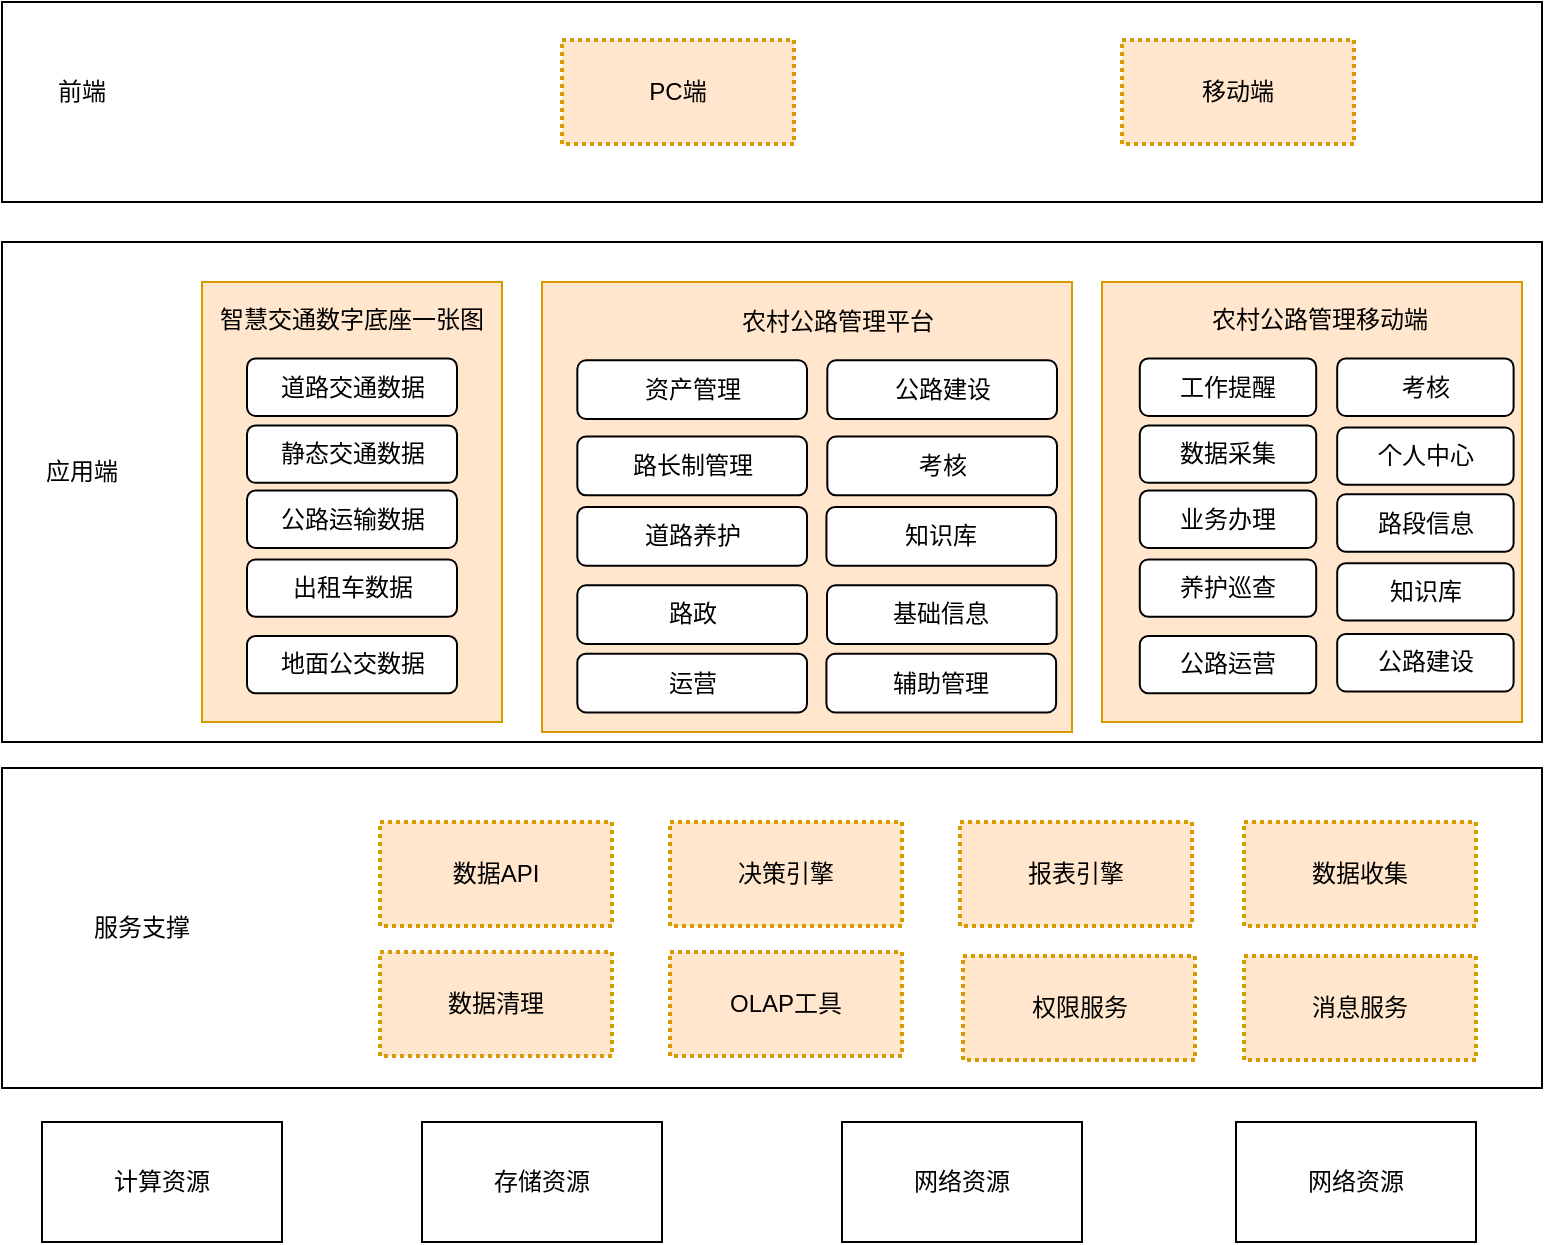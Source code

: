 <mxfile version="20.4.0" type="github"><diagram id="k3sl_BRwc1H5Ejsd1hgR" name="第 1 页"><mxGraphModel dx="1221" dy="681" grid="1" gridSize="10" guides="1" tooltips="1" connect="1" arrows="1" fold="1" page="1" pageScale="1" pageWidth="827" pageHeight="1169" math="0" shadow="0"><root><mxCell id="0"/><mxCell id="1" parent="0"/><mxCell id="isSvybaSc9SBgO7T6rGv-141" value="" style="rounded=0;whiteSpace=wrap;html=1;" vertex="1" parent="1"><mxGeometry x="90" y="220" width="770" height="250" as="geometry"/></mxCell><mxCell id="isSvybaSc9SBgO7T6rGv-11" value="" style="group" vertex="1" connectable="0" parent="1"><mxGeometry x="190" y="240" width="150" height="220" as="geometry"/></mxCell><mxCell id="isSvybaSc9SBgO7T6rGv-3" value="" style="rounded=0;whiteSpace=wrap;html=1;fillColor=#ffe6cc;strokeColor=#d79b00;" vertex="1" parent="isSvybaSc9SBgO7T6rGv-11"><mxGeometry width="150" height="220" as="geometry"/></mxCell><mxCell id="isSvybaSc9SBgO7T6rGv-2" value="智慧交通数字底座一张图" style="text;html=1;strokeColor=none;fillColor=none;align=center;verticalAlign=middle;whiteSpace=wrap;rounded=0;" vertex="1" parent="isSvybaSc9SBgO7T6rGv-11"><mxGeometry x="5" width="140" height="38.261" as="geometry"/></mxCell><mxCell id="isSvybaSc9SBgO7T6rGv-4" value="道路交通数据" style="rounded=1;whiteSpace=wrap;html=1;" vertex="1" parent="isSvybaSc9SBgO7T6rGv-11"><mxGeometry x="22.5" y="38.261" width="105" height="28.696" as="geometry"/></mxCell><mxCell id="isSvybaSc9SBgO7T6rGv-5" value="静态交通数据" style="rounded=1;whiteSpace=wrap;html=1;" vertex="1" parent="isSvybaSc9SBgO7T6rGv-11"><mxGeometry x="22.5" y="71.739" width="105" height="28.696" as="geometry"/></mxCell><mxCell id="isSvybaSc9SBgO7T6rGv-6" value="公路运输数据" style="rounded=1;whiteSpace=wrap;html=1;" vertex="1" parent="isSvybaSc9SBgO7T6rGv-11"><mxGeometry x="22.5" y="104.261" width="105" height="28.696" as="geometry"/></mxCell><mxCell id="isSvybaSc9SBgO7T6rGv-9" value="出租车数据&lt;span style=&quot;color: rgba(0, 0, 0, 0); font-family: monospace; font-size: 0px; text-align: start;&quot;&gt;%3CmxGraphModel%3E%3Croot%3E%3CmxCell%20id%3D%220%22%2F%3E%3CmxCell%20id%3D%221%22%20parent%3D%220%22%2F%3E%3CmxCell%20id%3D%222%22%20value%3D%22%E5%85%AC%E8%B7%AF%E8%BF%90%E8%BE%93%E6%95%B0%E6%8D%AE%22%20style%3D%22rounded%3D1%3BwhiteSpace%3Dwrap%3Bhtml%3D1%3B%22%20vertex%3D%221%22%20parent%3D%221%22%3E%3CmxGeometry%20x%3D%22122.5%22%20y%3D%22339%22%20width%3D%22105%22%20height%3D%2230%22%20as%3D%22geometry%22%2F%3E%3C%2FmxCell%3E%3C%2Froot%3E%3C%2FmxGraphModel%3E&lt;/span&gt;" style="rounded=1;whiteSpace=wrap;html=1;" vertex="1" parent="isSvybaSc9SBgO7T6rGv-11"><mxGeometry x="22.5" y="138.696" width="105" height="28.696" as="geometry"/></mxCell><mxCell id="isSvybaSc9SBgO7T6rGv-10" value="地面公交数据" style="rounded=1;whiteSpace=wrap;html=1;" vertex="1" parent="isSvybaSc9SBgO7T6rGv-11"><mxGeometry x="22.5" y="176.957" width="105" height="28.696" as="geometry"/></mxCell><mxCell id="isSvybaSc9SBgO7T6rGv-99" value="计算资源" style="rounded=0;whiteSpace=wrap;html=1;" vertex="1" parent="1"><mxGeometry x="110" y="660" width="120" height="60" as="geometry"/></mxCell><mxCell id="isSvybaSc9SBgO7T6rGv-100" value="存储资源" style="rounded=0;whiteSpace=wrap;html=1;" vertex="1" parent="1"><mxGeometry x="300" y="660" width="120" height="60" as="geometry"/></mxCell><mxCell id="isSvybaSc9SBgO7T6rGv-101" value="网络资源" style="rounded=0;whiteSpace=wrap;html=1;" vertex="1" parent="1"><mxGeometry x="510" y="660" width="120" height="60" as="geometry"/></mxCell><mxCell id="isSvybaSc9SBgO7T6rGv-102" value="网络资源" style="rounded=0;whiteSpace=wrap;html=1;" vertex="1" parent="1"><mxGeometry x="707" y="660" width="120" height="60" as="geometry"/></mxCell><mxCell id="isSvybaSc9SBgO7T6rGv-124" value="" style="rounded=0;whiteSpace=wrap;html=1;" vertex="1" parent="1"><mxGeometry x="90" y="483" width="770" height="160" as="geometry"/></mxCell><mxCell id="isSvybaSc9SBgO7T6rGv-106" value="数据收集" style="rounded=0;whiteSpace=wrap;html=1;dashed=1;dashPattern=1 1;strokeColor=#d79b00;strokeWidth=2;fillColor=#ffe6cc;" vertex="1" parent="1"><mxGeometry x="711" y="510" width="116" height="52" as="geometry"/></mxCell><mxCell id="isSvybaSc9SBgO7T6rGv-109" value="权限服务" style="rounded=0;whiteSpace=wrap;html=1;dashed=1;dashPattern=1 1;strokeColor=#d79b00;strokeWidth=2;fillColor=#ffe6cc;" vertex="1" parent="1"><mxGeometry x="570.5" y="577" width="116" height="52" as="geometry"/></mxCell><mxCell id="isSvybaSc9SBgO7T6rGv-110" value="消息服务" style="rounded=0;whiteSpace=wrap;html=1;dashed=1;dashPattern=1 1;strokeColor=#d79b00;strokeWidth=2;fillColor=#ffe6cc;" vertex="1" parent="1"><mxGeometry x="711" y="577" width="116" height="52" as="geometry"/></mxCell><mxCell id="isSvybaSc9SBgO7T6rGv-119" value="数据API" style="rounded=0;whiteSpace=wrap;html=1;dashed=1;dashPattern=1 1;strokeColor=#d79b00;strokeWidth=2;fillColor=#ffe6cc;" vertex="1" parent="1"><mxGeometry x="279" y="510" width="116" height="52" as="geometry"/></mxCell><mxCell id="isSvybaSc9SBgO7T6rGv-120" value="决策引擎" style="rounded=0;whiteSpace=wrap;html=1;dashed=1;dashPattern=1 1;strokeColor=#d79b00;strokeWidth=2;fillColor=#ffe6cc;" vertex="1" parent="1"><mxGeometry x="424" y="510" width="116" height="52" as="geometry"/></mxCell><mxCell id="isSvybaSc9SBgO7T6rGv-121" value="报表引擎&lt;span style=&quot;color: rgba(0, 0, 0, 0); font-family: monospace; font-size: 0px; text-align: start;&quot;&gt;%3CmxGraphModel%3E%3Croot%3E%3CmxCell%20id%3D%220%22%2F%3E%3CmxCell%20id%3D%221%22%20parent%3D%220%22%2F%3E%3CmxCell%20id%3D%222%22%20value%3D%22%E5%86%B3%E7%AD%96%E5%BC%95%E6%93%8E%22%20style%3D%22rounded%3D0%3BwhiteSpace%3Dwrap%3Bhtml%3D1%3Bdashed%3D1%3BdashPattern%3D1%201%3BstrokeColor%3D%23d79b00%3BstrokeWidth%3D2%3BfillColor%3D%23ffe6cc%3B%22%20vertex%3D%221%22%20parent%3D%221%22%3E%3CmxGeometry%20x%3D%22341%22%20y%3D%22-472.5%22%20width%3D%22116%22%20height%3D%2252%22%20as%3D%22geometry%22%2F%3E%3C%2FmxCell%3E%3C%2Froot%3E%3C%2FmxGraphModel%3E&lt;/span&gt;" style="rounded=0;whiteSpace=wrap;html=1;dashed=1;dashPattern=1 1;strokeColor=#d79b00;strokeWidth=2;fillColor=#ffe6cc;" vertex="1" parent="1"><mxGeometry x="569" y="510" width="116" height="52" as="geometry"/></mxCell><mxCell id="isSvybaSc9SBgO7T6rGv-122" value="数据清理" style="rounded=0;whiteSpace=wrap;html=1;dashed=1;dashPattern=1 1;strokeColor=#d79b00;strokeWidth=2;fillColor=#ffe6cc;" vertex="1" parent="1"><mxGeometry x="279" y="575" width="116" height="52" as="geometry"/></mxCell><mxCell id="isSvybaSc9SBgO7T6rGv-123" value="OLAP工具" style="rounded=0;whiteSpace=wrap;html=1;dashed=1;dashPattern=1 1;strokeColor=#d79b00;strokeWidth=2;fillColor=#ffe6cc;" vertex="1" parent="1"><mxGeometry x="424" y="575" width="116" height="52" as="geometry"/></mxCell><mxCell id="isSvybaSc9SBgO7T6rGv-125" value="服务支撑" style="text;html=1;strokeColor=none;fillColor=none;align=center;verticalAlign=middle;whiteSpace=wrap;rounded=0;" vertex="1" parent="1"><mxGeometry x="130" y="549" width="60" height="28" as="geometry"/></mxCell><mxCell id="isSvybaSc9SBgO7T6rGv-129" value="" style="rounded=0;whiteSpace=wrap;html=1;" vertex="1" parent="1"><mxGeometry x="90" y="100" width="770" height="100" as="geometry"/></mxCell><mxCell id="isSvybaSc9SBgO7T6rGv-126" value="PC端" style="rounded=0;whiteSpace=wrap;html=1;dashed=1;dashPattern=1 1;strokeColor=#d79b00;strokeWidth=2;fillColor=#ffe6cc;" vertex="1" parent="1"><mxGeometry x="370" y="119" width="116" height="52" as="geometry"/></mxCell><mxCell id="isSvybaSc9SBgO7T6rGv-127" value="移动端" style="rounded=0;whiteSpace=wrap;html=1;dashed=1;dashPattern=1 1;strokeColor=#d79b00;strokeWidth=2;fillColor=#ffe6cc;" vertex="1" parent="1"><mxGeometry x="650" y="119" width="116" height="52" as="geometry"/></mxCell><mxCell id="isSvybaSc9SBgO7T6rGv-128" value="前端" style="text;html=1;strokeColor=none;fillColor=none;align=center;verticalAlign=middle;whiteSpace=wrap;rounded=0;" vertex="1" parent="1"><mxGeometry x="100" y="130" width="60" height="30" as="geometry"/></mxCell><mxCell id="isSvybaSc9SBgO7T6rGv-137" value="" style="group" vertex="1" connectable="0" parent="1"><mxGeometry x="360" y="240" width="265" height="225" as="geometry"/></mxCell><mxCell id="isSvybaSc9SBgO7T6rGv-14" value="" style="rounded=0;whiteSpace=wrap;html=1;fillColor=#ffe6cc;strokeColor=#d79b00;" vertex="1" parent="isSvybaSc9SBgO7T6rGv-137"><mxGeometry width="265" height="225.0" as="geometry"/></mxCell><mxCell id="isSvybaSc9SBgO7T6rGv-37" value="知识库" style="rounded=1;whiteSpace=wrap;html=1;" vertex="1" parent="isSvybaSc9SBgO7T6rGv-137"><mxGeometry x="142.217" y="112.5" width="114.833" height="29.348" as="geometry"/></mxCell><mxCell id="isSvybaSc9SBgO7T6rGv-38" value="运营" style="rounded=1;whiteSpace=wrap;html=1;" vertex="1" parent="isSvybaSc9SBgO7T6rGv-137"><mxGeometry x="17.667" y="185.87" width="114.833" height="29.348" as="geometry"/></mxCell><mxCell id="isSvybaSc9SBgO7T6rGv-40" value="基础信息" style="rounded=1;whiteSpace=wrap;html=1;" vertex="1" parent="isSvybaSc9SBgO7T6rGv-137"><mxGeometry x="142.499" y="151.63" width="114.833" height="29.348" as="geometry"/></mxCell><mxCell id="isSvybaSc9SBgO7T6rGv-41" value="辅助管理" style="rounded=1;whiteSpace=wrap;html=1;" vertex="1" parent="isSvybaSc9SBgO7T6rGv-137"><mxGeometry x="142.217" y="185.87" width="114.833" height="29.348" as="geometry"/></mxCell><mxCell id="isSvybaSc9SBgO7T6rGv-16" value="资产管理" style="rounded=1;whiteSpace=wrap;html=1;" vertex="1" parent="isSvybaSc9SBgO7T6rGv-137"><mxGeometry x="17.667" y="39.13" width="114.833" height="29.348" as="geometry"/></mxCell><mxCell id="isSvybaSc9SBgO7T6rGv-17" value="路长制管理" style="rounded=1;whiteSpace=wrap;html=1;" vertex="1" parent="isSvybaSc9SBgO7T6rGv-137"><mxGeometry x="17.667" y="77.283" width="114.833" height="29.348" as="geometry"/></mxCell><mxCell id="isSvybaSc9SBgO7T6rGv-18" value="道路养护" style="rounded=1;whiteSpace=wrap;html=1;" vertex="1" parent="isSvybaSc9SBgO7T6rGv-137"><mxGeometry x="17.667" y="112.5" width="114.833" height="29.348" as="geometry"/></mxCell><mxCell id="isSvybaSc9SBgO7T6rGv-19" value="路政" style="rounded=1;whiteSpace=wrap;html=1;" vertex="1" parent="isSvybaSc9SBgO7T6rGv-137"><mxGeometry x="17.667" y="151.63" width="114.833" height="29.348" as="geometry"/></mxCell><mxCell id="isSvybaSc9SBgO7T6rGv-20" value="公路建设" style="rounded=1;whiteSpace=wrap;html=1;" vertex="1" parent="isSvybaSc9SBgO7T6rGv-137"><mxGeometry x="142.658" y="39.13" width="114.833" height="29.348" as="geometry"/></mxCell><mxCell id="isSvybaSc9SBgO7T6rGv-139" value="" style="group" vertex="1" connectable="0" parent="isSvybaSc9SBgO7T6rGv-137"><mxGeometry x="52.997" width="204.495" height="106.63" as="geometry"/></mxCell><mxCell id="isSvybaSc9SBgO7T6rGv-15" value="农村公路管理平台" style="text;html=1;strokeColor=none;fillColor=none;align=center;verticalAlign=middle;whiteSpace=wrap;rounded=0;" vertex="1" parent="isSvybaSc9SBgO7T6rGv-139"><mxGeometry width="189.622" height="39.13" as="geometry"/></mxCell><mxCell id="isSvybaSc9SBgO7T6rGv-39" value="考核" style="rounded=1;whiteSpace=wrap;html=1;" vertex="1" parent="isSvybaSc9SBgO7T6rGv-139"><mxGeometry x="89.661" y="77.283" width="114.833" height="29.348" as="geometry"/></mxCell><mxCell id="isSvybaSc9SBgO7T6rGv-138" value="" style="group" vertex="1" connectable="0" parent="1"><mxGeometry x="640" y="240" width="210" height="220" as="geometry"/></mxCell><mxCell id="isSvybaSc9SBgO7T6rGv-22" value="" style="rounded=0;whiteSpace=wrap;html=1;fillColor=#ffe6cc;strokeColor=#d79b00;" vertex="1" parent="isSvybaSc9SBgO7T6rGv-138"><mxGeometry width="210" height="220" as="geometry"/></mxCell><mxCell id="isSvybaSc9SBgO7T6rGv-23" value="农村公路管理移动端" style="text;html=1;strokeColor=none;fillColor=none;align=center;verticalAlign=middle;whiteSpace=wrap;rounded=0;" vertex="1" parent="isSvybaSc9SBgO7T6rGv-138"><mxGeometry x="50.4" width="117.6" height="38.261" as="geometry"/></mxCell><mxCell id="isSvybaSc9SBgO7T6rGv-24" value="工作提醒" style="rounded=1;whiteSpace=wrap;html=1;" vertex="1" parent="isSvybaSc9SBgO7T6rGv-138"><mxGeometry x="18.9" y="38.261" width="88.2" height="28.696" as="geometry"/></mxCell><mxCell id="isSvybaSc9SBgO7T6rGv-25" value="数据采集" style="rounded=1;whiteSpace=wrap;html=1;" vertex="1" parent="isSvybaSc9SBgO7T6rGv-138"><mxGeometry x="18.9" y="71.739" width="88.2" height="28.696" as="geometry"/></mxCell><mxCell id="isSvybaSc9SBgO7T6rGv-26" value="业务办理" style="rounded=1;whiteSpace=wrap;html=1;" vertex="1" parent="isSvybaSc9SBgO7T6rGv-138"><mxGeometry x="18.9" y="104.261" width="88.2" height="28.696" as="geometry"/></mxCell><mxCell id="isSvybaSc9SBgO7T6rGv-27" value="养护巡查" style="rounded=1;whiteSpace=wrap;html=1;" vertex="1" parent="isSvybaSc9SBgO7T6rGv-138"><mxGeometry x="18.9" y="138.696" width="88.2" height="28.696" as="geometry"/></mxCell><mxCell id="isSvybaSc9SBgO7T6rGv-28" value="公路运营" style="rounded=1;whiteSpace=wrap;html=1;" vertex="1" parent="isSvybaSc9SBgO7T6rGv-138"><mxGeometry x="18.9" y="176.957" width="88.2" height="28.696" as="geometry"/></mxCell><mxCell id="isSvybaSc9SBgO7T6rGv-59" value="考核" style="rounded=1;whiteSpace=wrap;html=1;" vertex="1" parent="isSvybaSc9SBgO7T6rGv-138"><mxGeometry x="117.6" y="38.261" width="88.2" height="28.696" as="geometry"/></mxCell><mxCell id="isSvybaSc9SBgO7T6rGv-60" value="个人中心" style="rounded=1;whiteSpace=wrap;html=1;" vertex="1" parent="isSvybaSc9SBgO7T6rGv-138"><mxGeometry x="117.6" y="72.696" width="88.2" height="28.696" as="geometry"/></mxCell><mxCell id="isSvybaSc9SBgO7T6rGv-61" value="路段信息" style="rounded=1;whiteSpace=wrap;html=1;" vertex="1" parent="isSvybaSc9SBgO7T6rGv-138"><mxGeometry x="117.6" y="106.174" width="88.2" height="28.696" as="geometry"/></mxCell><mxCell id="isSvybaSc9SBgO7T6rGv-62" value="知识库" style="rounded=1;whiteSpace=wrap;html=1;" vertex="1" parent="isSvybaSc9SBgO7T6rGv-138"><mxGeometry x="117.6" y="140.609" width="88.2" height="28.696" as="geometry"/></mxCell><mxCell id="isSvybaSc9SBgO7T6rGv-63" value="公路建设" style="rounded=1;whiteSpace=wrap;html=1;" vertex="1" parent="isSvybaSc9SBgO7T6rGv-138"><mxGeometry x="117.6" y="176" width="88.2" height="28.696" as="geometry"/></mxCell><mxCell id="isSvybaSc9SBgO7T6rGv-140" value="应用端" style="text;html=1;strokeColor=none;fillColor=none;align=center;verticalAlign=middle;whiteSpace=wrap;rounded=0;" vertex="1" parent="1"><mxGeometry x="100" y="320" width="60" height="30" as="geometry"/></mxCell></root></mxGraphModel></diagram></mxfile>